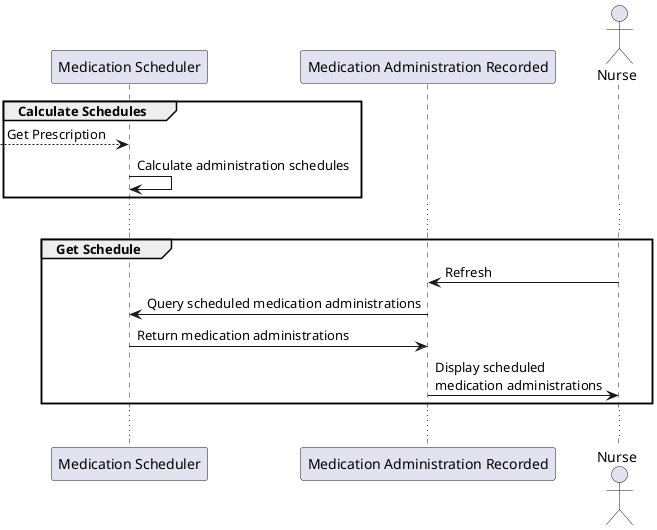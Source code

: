 @startuml 
participant "Medication Scheduler" as MAS
participant "Medication Administration Recorded" as MAR
actor "Nurse" as n

group Calculate Schedules
    --> MAS: Get Prescription
    MAS -> MAS: Calculate administration schedules
end

...

group Get Schedule
    n -> MAR : Refresh
    MAR -> MAS: Query scheduled medication administrations
    MAS -> MAR: Return medication administrations
    MAR -> n: Display scheduled\nmedication administrations
end
...

@enduml
